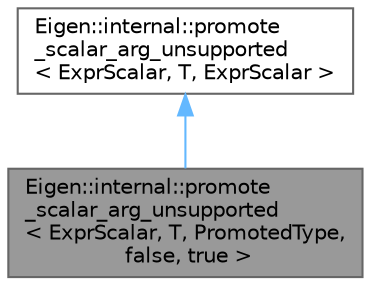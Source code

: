 digraph "Eigen::internal::promote_scalar_arg_unsupported&lt; ExprScalar, T, PromotedType, false, true &gt;"
{
 // LATEX_PDF_SIZE
  bgcolor="transparent";
  edge [fontname=Helvetica,fontsize=10,labelfontname=Helvetica,labelfontsize=10];
  node [fontname=Helvetica,fontsize=10,shape=box,height=0.2,width=0.4];
  Node1 [id="Node000001",label="Eigen::internal::promote\l_scalar_arg_unsupported\l\< ExprScalar, T, PromotedType,\l false, true \>",height=0.2,width=0.4,color="gray40", fillcolor="grey60", style="filled", fontcolor="black",tooltip=" "];
  Node2 -> Node1 [id="edge2_Node000001_Node000002",dir="back",color="steelblue1",style="solid",tooltip=" "];
  Node2 [id="Node000002",label="Eigen::internal::promote\l_scalar_arg_unsupported\l\< ExprScalar, T, ExprScalar \>",height=0.2,width=0.4,color="gray40", fillcolor="white", style="filled",URL="$struct_eigen_1_1internal_1_1promote__scalar__arg__unsupported.html",tooltip=" "];
}
